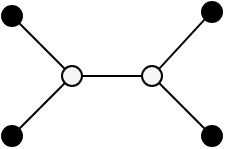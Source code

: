 <mxfile version="13.9.8" type="github">
  <diagram id="_VWFgmsc36bpR6t_Q_1w" name="Page-1">
    <mxGraphModel dx="331" dy="177" grid="1" gridSize="10" guides="1" tooltips="1" connect="1" arrows="1" fold="1" page="1" pageScale="1" pageWidth="850" pageHeight="1100" math="0" shadow="0">
      <root>
        <mxCell id="0" />
        <mxCell id="1" parent="0" />
        <mxCell id="EEsalVjFLMn4Mrq5zuK--8" value="" style="ellipse;whiteSpace=wrap;html=1;aspect=fixed;fillColor=#f5f5f5;fontColor=#333333;" vertex="1" parent="1">
          <mxGeometry x="520" y="320" width="10" height="10" as="geometry" />
        </mxCell>
        <mxCell id="EEsalVjFLMn4Mrq5zuK--9" value="" style="ellipse;whiteSpace=wrap;html=1;aspect=fixed;fillColor=#f5f5f5;fontColor=#333333;" vertex="1" parent="1">
          <mxGeometry x="560" y="320" width="10" height="10" as="geometry" />
        </mxCell>
        <mxCell id="EEsalVjFLMn4Mrq5zuK--10" value="" style="endArrow=none;html=1;exitX=1;exitY=0.5;exitDx=0;exitDy=0;" edge="1" parent="1" source="EEsalVjFLMn4Mrq5zuK--8">
          <mxGeometry width="50" height="50" relative="1" as="geometry">
            <mxPoint x="510" y="330" as="sourcePoint" />
            <mxPoint x="560" y="325" as="targetPoint" />
          </mxGeometry>
        </mxCell>
        <mxCell id="EEsalVjFLMn4Mrq5zuK--11" value="" style="ellipse;whiteSpace=wrap;html=1;aspect=fixed;fontColor=#333333;fillColor=#000000;" vertex="1" parent="1">
          <mxGeometry x="490" y="290" width="10" height="10" as="geometry" />
        </mxCell>
        <mxCell id="EEsalVjFLMn4Mrq5zuK--12" value="" style="ellipse;whiteSpace=wrap;html=1;aspect=fixed;fontColor=#333333;fillColor=#000000;" vertex="1" parent="1">
          <mxGeometry x="490" y="350" width="10" height="10" as="geometry" />
        </mxCell>
        <mxCell id="EEsalVjFLMn4Mrq5zuK--13" value="" style="ellipse;whiteSpace=wrap;html=1;aspect=fixed;fontColor=#333333;fillColor=#000000;" vertex="1" parent="1">
          <mxGeometry x="590" y="288" width="10" height="10" as="geometry" />
        </mxCell>
        <mxCell id="EEsalVjFLMn4Mrq5zuK--14" value="" style="ellipse;whiteSpace=wrap;html=1;aspect=fixed;fontColor=#333333;fillColor=#000000;" vertex="1" parent="1">
          <mxGeometry x="590" y="350" width="10" height="10" as="geometry" />
        </mxCell>
        <mxCell id="EEsalVjFLMn4Mrq5zuK--15" value="" style="endArrow=none;html=1;exitX=0;exitY=0;exitDx=0;exitDy=0;entryX=1;entryY=1;entryDx=0;entryDy=0;" edge="1" parent="1" source="EEsalVjFLMn4Mrq5zuK--8" target="EEsalVjFLMn4Mrq5zuK--11">
          <mxGeometry width="50" height="50" relative="1" as="geometry">
            <mxPoint x="415" y="330" as="sourcePoint" />
            <mxPoint x="415" y="298" as="targetPoint" />
          </mxGeometry>
        </mxCell>
        <mxCell id="EEsalVjFLMn4Mrq5zuK--16" value="" style="endArrow=none;html=1;exitX=0;exitY=1;exitDx=0;exitDy=0;entryX=1;entryY=0;entryDx=0;entryDy=0;" edge="1" parent="1" source="EEsalVjFLMn4Mrq5zuK--8" target="EEsalVjFLMn4Mrq5zuK--12">
          <mxGeometry width="50" height="50" relative="1" as="geometry">
            <mxPoint x="531.464" y="331.464" as="sourcePoint" />
            <mxPoint x="508.536" y="308.536" as="targetPoint" />
          </mxGeometry>
        </mxCell>
        <mxCell id="EEsalVjFLMn4Mrq5zuK--17" value="" style="endArrow=none;html=1;exitX=1;exitY=1;exitDx=0;exitDy=0;entryX=0;entryY=0;entryDx=0;entryDy=0;" edge="1" parent="1" source="EEsalVjFLMn4Mrq5zuK--9" target="EEsalVjFLMn4Mrq5zuK--14">
          <mxGeometry width="50" height="50" relative="1" as="geometry">
            <mxPoint x="531.464" y="338.536" as="sourcePoint" />
            <mxPoint x="508.536" y="361.464" as="targetPoint" />
          </mxGeometry>
        </mxCell>
        <mxCell id="EEsalVjFLMn4Mrq5zuK--18" value="" style="endArrow=none;html=1;exitX=0;exitY=1;exitDx=0;exitDy=0;entryX=1;entryY=0;entryDx=0;entryDy=0;" edge="1" parent="1" source="EEsalVjFLMn4Mrq5zuK--13" target="EEsalVjFLMn4Mrq5zuK--9">
          <mxGeometry width="50" height="50" relative="1" as="geometry">
            <mxPoint x="578.536" y="338.536" as="sourcePoint" />
            <mxPoint x="601.464" y="361.464" as="targetPoint" />
          </mxGeometry>
        </mxCell>
      </root>
    </mxGraphModel>
  </diagram>
</mxfile>
